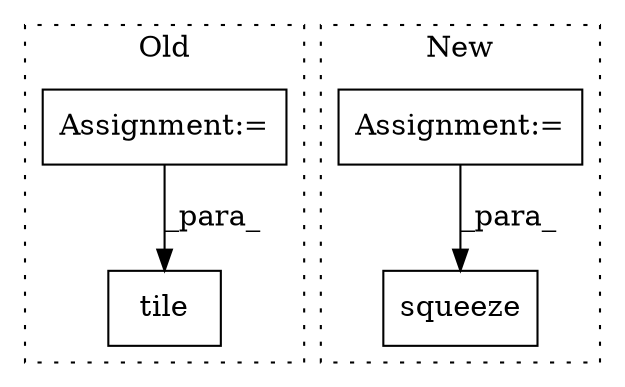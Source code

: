 digraph G {
subgraph cluster0 {
1 [label="tile" a="32" s="10022,10069" l="5,1" shape="box"];
4 [label="Assignment:=" a="7" s="9362" l="1" shape="box"];
label = "Old";
style="dotted";
}
subgraph cluster1 {
2 [label="squeeze" a="32" s="10306,10322" l="8,1" shape="box"];
3 [label="Assignment:=" a="7" s="9614" l="1" shape="box"];
label = "New";
style="dotted";
}
3 -> 2 [label="_para_"];
4 -> 1 [label="_para_"];
}